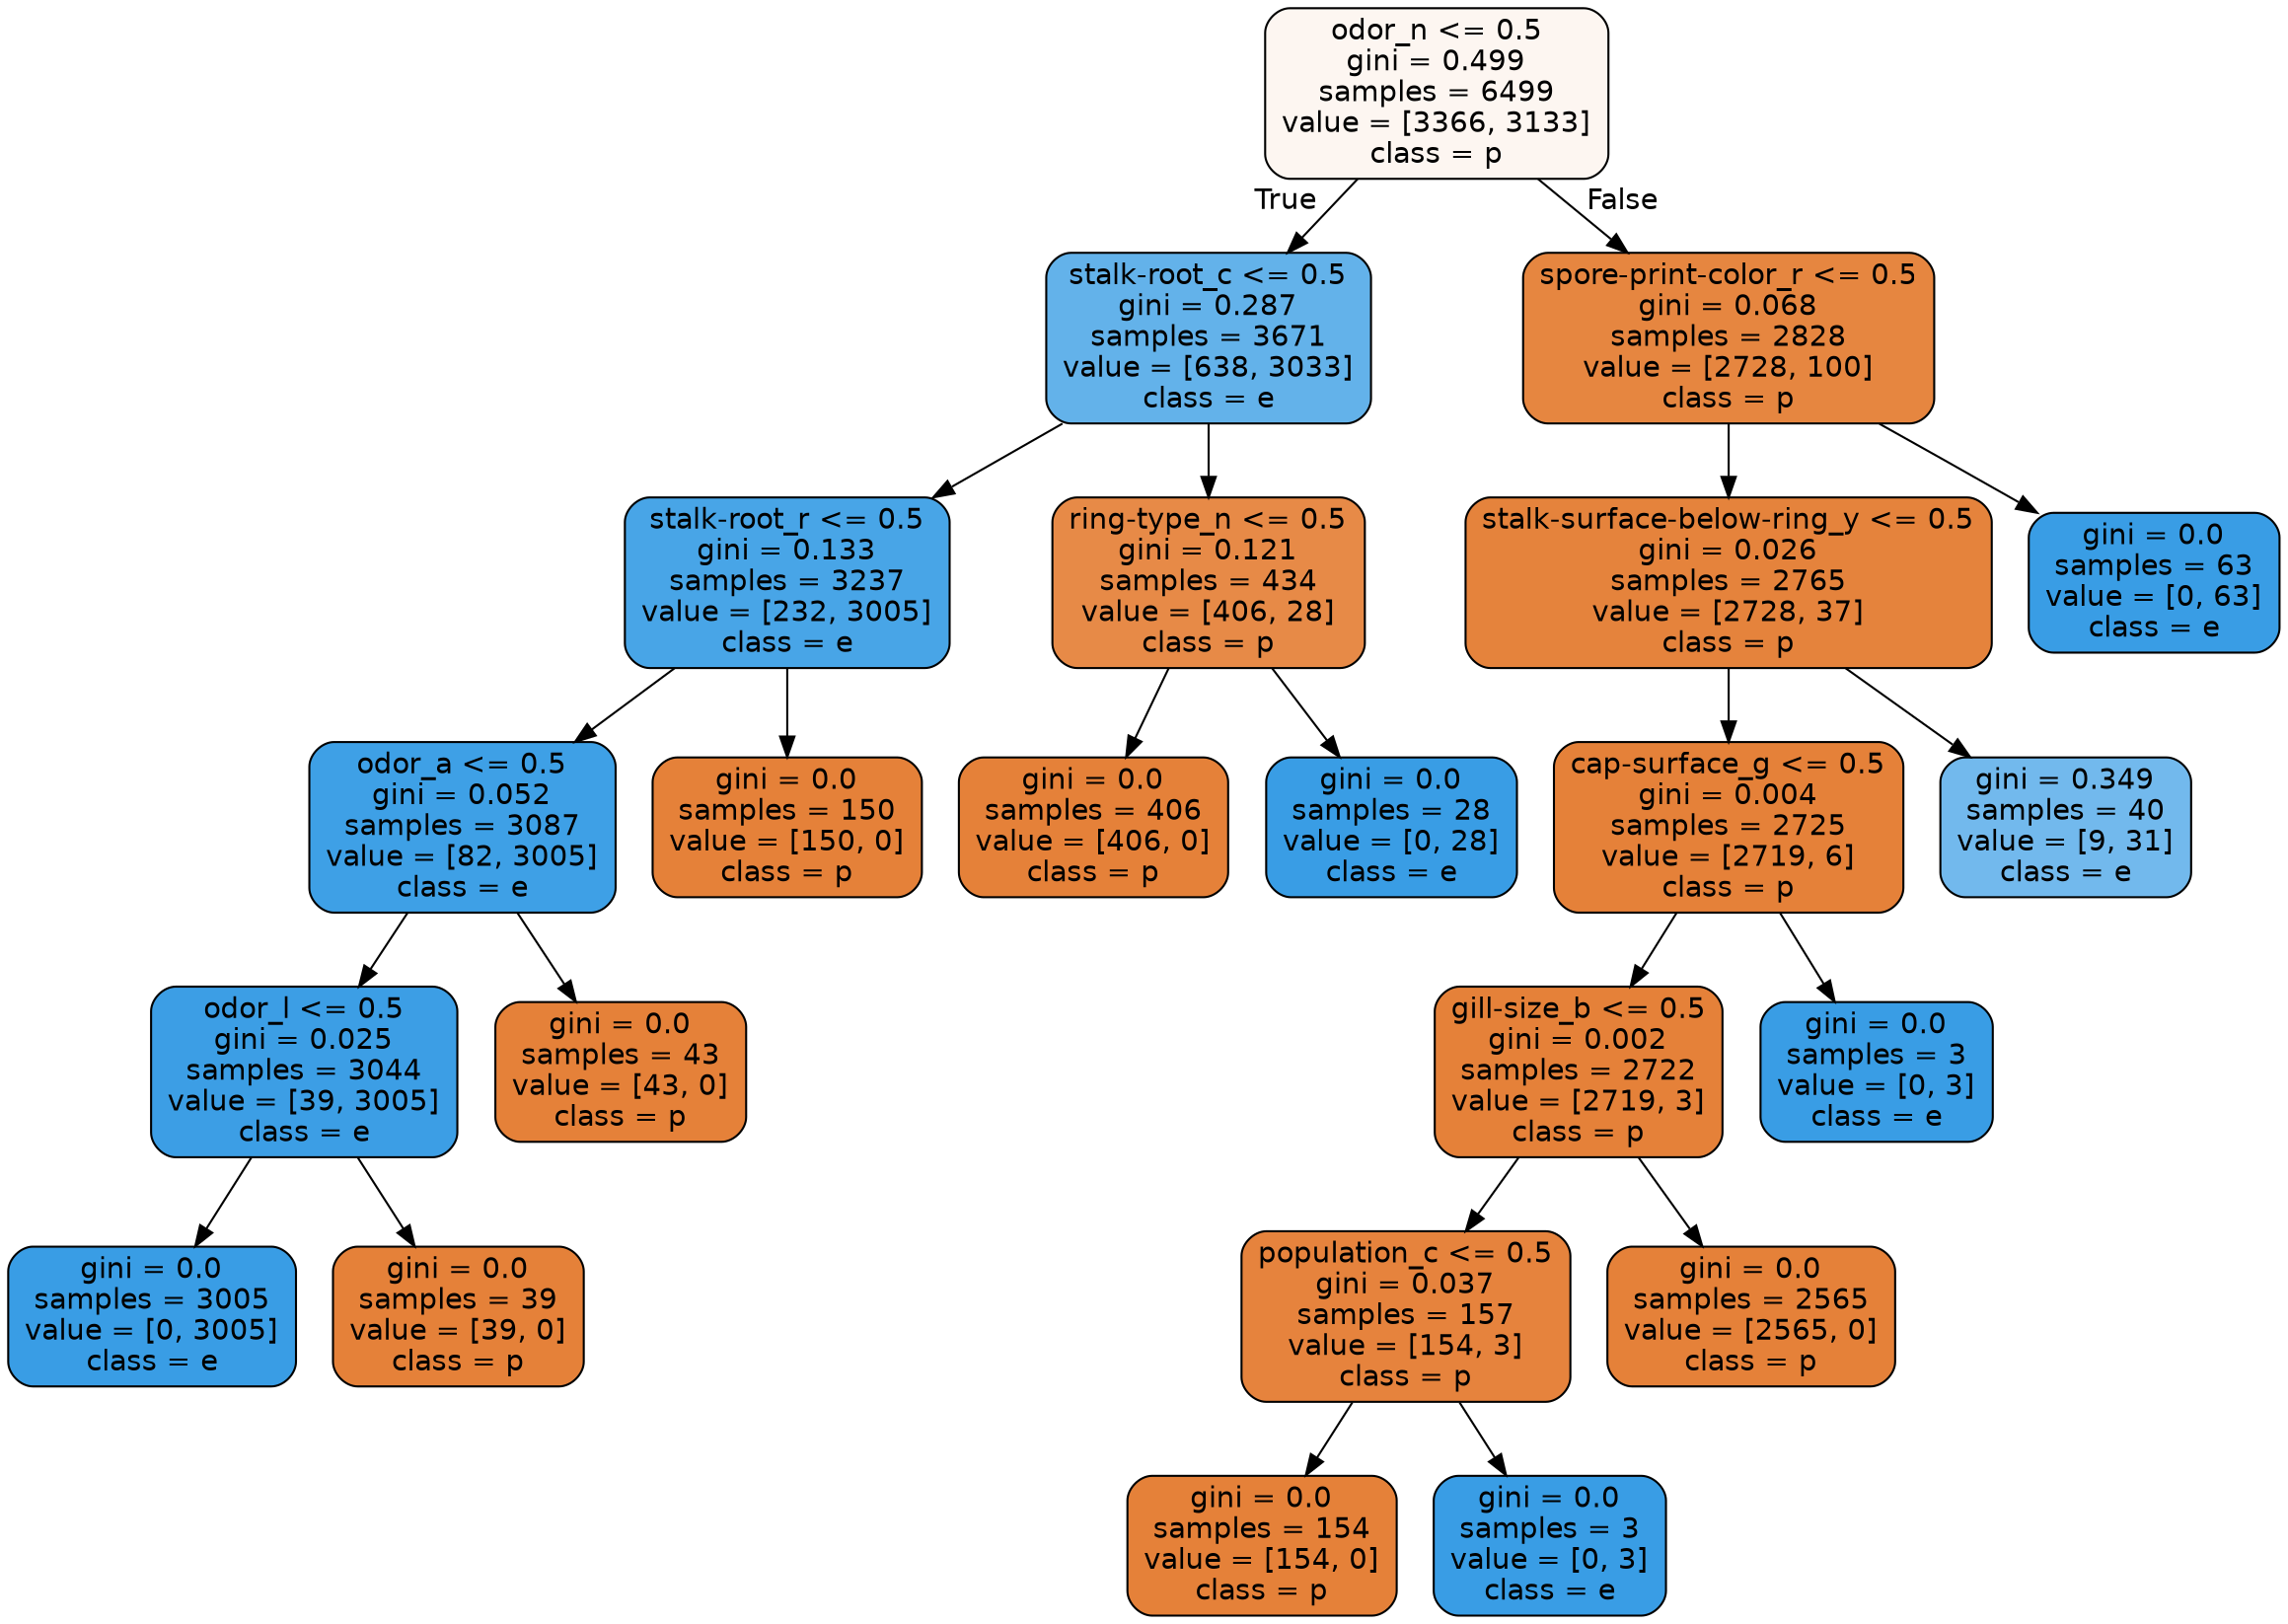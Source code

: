 digraph Tree {
node [shape=box, style="filled, rounded", color="black", fontname="helvetica"] ;
edge [fontname="helvetica"] ;
0 [label="odor_n <= 0.5\ngini = 0.499\nsamples = 6499\nvalue = [3366, 3133]\nclass = p", fillcolor="#fdf6f1"] ;
1 [label="stalk-root_c <= 0.5\ngini = 0.287\nsamples = 3671\nvalue = [638, 3033]\nclass = e", fillcolor="#63b2ea"] ;
0 -> 1 [labeldistance=2.5, labelangle=45, headlabel="True"] ;
2 [label="stalk-root_r <= 0.5\ngini = 0.133\nsamples = 3237\nvalue = [232, 3005]\nclass = e", fillcolor="#48a5e7"] ;
1 -> 2 ;
3 [label="odor_a <= 0.5\ngini = 0.052\nsamples = 3087\nvalue = [82, 3005]\nclass = e", fillcolor="#3ea0e6"] ;
2 -> 3 ;
4 [label="odor_l <= 0.5\ngini = 0.025\nsamples = 3044\nvalue = [39, 3005]\nclass = e", fillcolor="#3c9ee5"] ;
3 -> 4 ;
5 [label="gini = 0.0\nsamples = 3005\nvalue = [0, 3005]\nclass = e", fillcolor="#399de5"] ;
4 -> 5 ;
6 [label="gini = 0.0\nsamples = 39\nvalue = [39, 0]\nclass = p", fillcolor="#e58139"] ;
4 -> 6 ;
7 [label="gini = 0.0\nsamples = 43\nvalue = [43, 0]\nclass = p", fillcolor="#e58139"] ;
3 -> 7 ;
8 [label="gini = 0.0\nsamples = 150\nvalue = [150, 0]\nclass = p", fillcolor="#e58139"] ;
2 -> 8 ;
9 [label="ring-type_n <= 0.5\ngini = 0.121\nsamples = 434\nvalue = [406, 28]\nclass = p", fillcolor="#e78a47"] ;
1 -> 9 ;
10 [label="gini = 0.0\nsamples = 406\nvalue = [406, 0]\nclass = p", fillcolor="#e58139"] ;
9 -> 10 ;
11 [label="gini = 0.0\nsamples = 28\nvalue = [0, 28]\nclass = e", fillcolor="#399de5"] ;
9 -> 11 ;
12 [label="spore-print-color_r <= 0.5\ngini = 0.068\nsamples = 2828\nvalue = [2728, 100]\nclass = p", fillcolor="#e68640"] ;
0 -> 12 [labeldistance=2.5, labelangle=-45, headlabel="False"] ;
13 [label="stalk-surface-below-ring_y <= 0.5\ngini = 0.026\nsamples = 2765\nvalue = [2728, 37]\nclass = p", fillcolor="#e5833c"] ;
12 -> 13 ;
14 [label="cap-surface_g <= 0.5\ngini = 0.004\nsamples = 2725\nvalue = [2719, 6]\nclass = p", fillcolor="#e58139"] ;
13 -> 14 ;
15 [label="gill-size_b <= 0.5\ngini = 0.002\nsamples = 2722\nvalue = [2719, 3]\nclass = p", fillcolor="#e58139"] ;
14 -> 15 ;
16 [label="population_c <= 0.5\ngini = 0.037\nsamples = 157\nvalue = [154, 3]\nclass = p", fillcolor="#e6833d"] ;
15 -> 16 ;
17 [label="gini = 0.0\nsamples = 154\nvalue = [154, 0]\nclass = p", fillcolor="#e58139"] ;
16 -> 17 ;
18 [label="gini = 0.0\nsamples = 3\nvalue = [0, 3]\nclass = e", fillcolor="#399de5"] ;
16 -> 18 ;
19 [label="gini = 0.0\nsamples = 2565\nvalue = [2565, 0]\nclass = p", fillcolor="#e58139"] ;
15 -> 19 ;
20 [label="gini = 0.0\nsamples = 3\nvalue = [0, 3]\nclass = e", fillcolor="#399de5"] ;
14 -> 20 ;
21 [label="gini = 0.349\nsamples = 40\nvalue = [9, 31]\nclass = e", fillcolor="#72b9ed"] ;
13 -> 21 ;
22 [label="gini = 0.0\nsamples = 63\nvalue = [0, 63]\nclass = e", fillcolor="#399de5"] ;
12 -> 22 ;
}